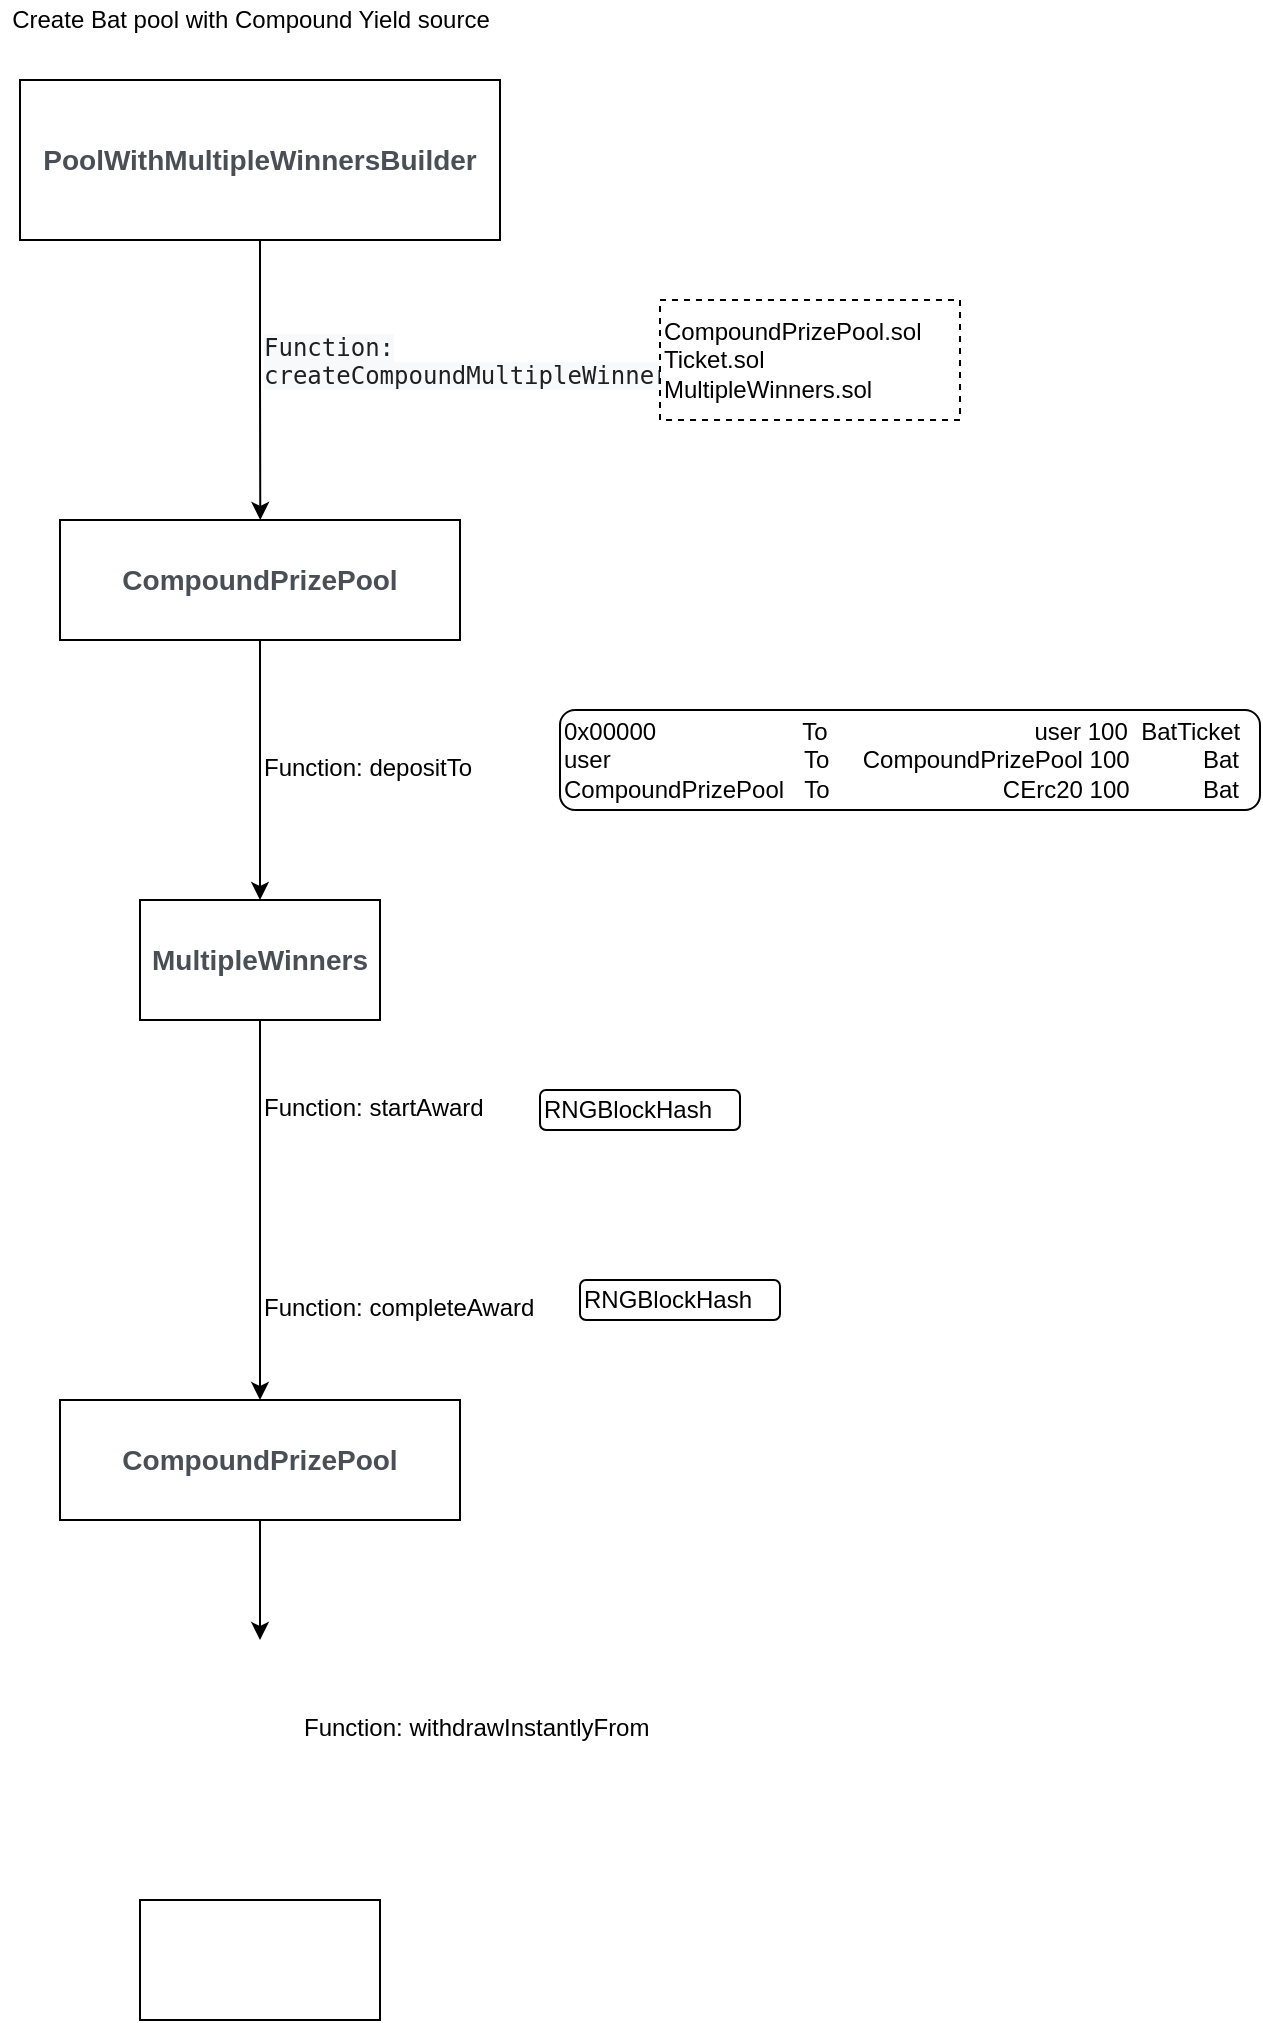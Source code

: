 <mxfile version="14.6.6" type="github">
  <diagram name="Page-1" id="edf60f1a-56cd-e834-aa8a-f176f3a09ee4">
    <mxGraphModel dx="716" dy="400" grid="1" gridSize="10" guides="1" tooltips="1" connect="1" arrows="1" fold="1" page="1" pageScale="1" pageWidth="1100" pageHeight="850" background="#ffffff" math="0" shadow="0">
      <root>
        <mxCell id="0" />
        <mxCell id="1" parent="0" />
        <mxCell id="XolFNrf6K3DmmpxmU2WW-3" style="edgeStyle=orthogonalEdgeStyle;rounded=0;orthogonalLoop=1;jettySize=auto;html=1;exitX=0.5;exitY=1;exitDx=0;exitDy=0;" edge="1" parent="1" source="XolFNrf6K3DmmpxmU2WW-2">
          <mxGeometry relative="1" as="geometry">
            <mxPoint x="300.143" y="280" as="targetPoint" />
          </mxGeometry>
        </mxCell>
        <mxCell id="XolFNrf6K3DmmpxmU2WW-2" value="&lt;span style=&quot;color: rgb(74 , 79 , 85) ; font-family: &amp;#34;helvetica&amp;#34; , &amp;#34;arial&amp;#34; , sans-serif ; font-weight: 700 ; text-align: left ; background-color: rgb(255 , 255 , 255)&quot;&gt;&lt;font style=&quot;font-size: 14px&quot;&gt;PoolWithMultipleWinnersBuilder&lt;/font&gt;&lt;/span&gt;" style="rounded=0;whiteSpace=wrap;html=1;" vertex="1" parent="1">
          <mxGeometry x="180" y="60" width="240" height="80" as="geometry" />
        </mxCell>
        <mxCell id="XolFNrf6K3DmmpxmU2WW-4" value="&lt;span style=&quot;color: rgb(30, 32, 34); font-family: monospace; font-size: small; font-style: normal; font-weight: 400; letter-spacing: normal; text-align: left; text-indent: 0px; text-transform: none; word-spacing: 0px; background-color: rgb(248, 249, 250); display: inline; float: none;&quot;&gt;Function: createCompoundMultipleWinners&lt;/span&gt;" style="text;whiteSpace=wrap;html=1;" vertex="1" parent="1">
          <mxGeometry x="300" y="180" width="130" height="40" as="geometry" />
        </mxCell>
        <mxCell id="XolFNrf6K3DmmpxmU2WW-5" value="CompoundPrizePool.sol&lt;br&gt;Ticket.sol&lt;br&gt;MultipleWinners.sol" style="rounded=0;whiteSpace=wrap;html=1;dashed=1;align=left;" vertex="1" parent="1">
          <mxGeometry x="500" y="170" width="150" height="60" as="geometry" />
        </mxCell>
        <mxCell id="XolFNrf6K3DmmpxmU2WW-7" style="edgeStyle=orthogonalEdgeStyle;rounded=0;orthogonalLoop=1;jettySize=auto;html=1;" edge="1" parent="1" source="XolFNrf6K3DmmpxmU2WW-6">
          <mxGeometry relative="1" as="geometry">
            <mxPoint x="300" y="470" as="targetPoint" />
          </mxGeometry>
        </mxCell>
        <mxCell id="XolFNrf6K3DmmpxmU2WW-6" value="&lt;span style=&quot;color: rgb(74 , 79 , 85) ; font-family: &amp;#34;helvetica&amp;#34; , &amp;#34;arial&amp;#34; , sans-serif ; font-size: 14px ; font-weight: 700 ; text-align: left ; background-color: rgb(255 , 255 , 255)&quot;&gt;CompoundPrizePool&lt;/span&gt;" style="rounded=0;whiteSpace=wrap;html=1;" vertex="1" parent="1">
          <mxGeometry x="200" y="280" width="200" height="60" as="geometry" />
        </mxCell>
        <mxCell id="XolFNrf6K3DmmpxmU2WW-8" value="Function: depositTo" style="text;whiteSpace=wrap;html=1;" vertex="1" parent="1">
          <mxGeometry x="300" y="390" width="130" height="30" as="geometry" />
        </mxCell>
        <mxCell id="XolFNrf6K3DmmpxmU2WW-10" style="edgeStyle=orthogonalEdgeStyle;rounded=0;orthogonalLoop=1;jettySize=auto;html=1;exitX=0.5;exitY=1;exitDx=0;exitDy=0;entryX=0.5;entryY=0;entryDx=0;entryDy=0;" edge="1" parent="1" source="XolFNrf6K3DmmpxmU2WW-9" target="XolFNrf6K3DmmpxmU2WW-13">
          <mxGeometry relative="1" as="geometry">
            <mxPoint x="300.143" y="660" as="targetPoint" />
          </mxGeometry>
        </mxCell>
        <mxCell id="XolFNrf6K3DmmpxmU2WW-9" value="&lt;span style=&quot;color: rgb(74 , 79 , 85) ; font-family: &amp;#34;helvetica&amp;#34; , &amp;#34;arial&amp;#34; , sans-serif ; font-size: 14px ; font-weight: 700 ; text-align: left ; background-color: rgb(255 , 255 , 255)&quot;&gt;MultipleWinners&lt;/span&gt;" style="rounded=0;whiteSpace=wrap;html=1;" vertex="1" parent="1">
          <mxGeometry x="240" y="470" width="120" height="60" as="geometry" />
        </mxCell>
        <mxCell id="XolFNrf6K3DmmpxmU2WW-11" value="Function: startAward" style="text;whiteSpace=wrap;html=1;" vertex="1" parent="1">
          <mxGeometry x="300" y="560" width="140" height="30" as="geometry" />
        </mxCell>
        <mxCell id="XolFNrf6K3DmmpxmU2WW-12" value="Function: completeAward" style="text;whiteSpace=wrap;html=1;" vertex="1" parent="1">
          <mxGeometry x="300" y="660" width="160" height="30" as="geometry" />
        </mxCell>
        <mxCell id="XolFNrf6K3DmmpxmU2WW-14" style="edgeStyle=orthogonalEdgeStyle;rounded=0;orthogonalLoop=1;jettySize=auto;html=1;" edge="1" parent="1" source="XolFNrf6K3DmmpxmU2WW-13">
          <mxGeometry relative="1" as="geometry">
            <mxPoint x="300" y="840" as="targetPoint" />
            <Array as="points">
              <mxPoint x="300" y="820" />
              <mxPoint x="300" y="820" />
            </Array>
          </mxGeometry>
        </mxCell>
        <mxCell id="XolFNrf6K3DmmpxmU2WW-13" value="&lt;span style=&quot;color: rgb(74 , 79 , 85) ; font-family: &amp;#34;helvetica&amp;#34; , &amp;#34;arial&amp;#34; , sans-serif ; font-size: 14px ; font-weight: 700 ; text-align: left ; background-color: rgb(255 , 255 , 255)&quot;&gt;CompoundPrizePool&lt;/span&gt;" style="rounded=0;whiteSpace=wrap;html=1;" vertex="1" parent="1">
          <mxGeometry x="200" y="720" width="200" height="60" as="geometry" />
        </mxCell>
        <mxCell id="XolFNrf6K3DmmpxmU2WW-16" value="Function: withdrawInstantlyFrom" style="text;whiteSpace=wrap;html=1;" vertex="1" parent="1">
          <mxGeometry x="320" y="870" width="200" height="30" as="geometry" />
        </mxCell>
        <mxCell id="XolFNrf6K3DmmpxmU2WW-17" value="" style="rounded=0;whiteSpace=wrap;html=1;" vertex="1" parent="1">
          <mxGeometry x="240" y="970" width="120" height="60" as="geometry" />
        </mxCell>
        <mxCell id="XolFNrf6K3DmmpxmU2WW-20" value="0x00000&amp;nbsp; &amp;nbsp; &amp;nbsp; &amp;nbsp; &amp;nbsp; &amp;nbsp; &amp;nbsp; &amp;nbsp; &amp;nbsp; &amp;nbsp; &amp;nbsp; To&amp;nbsp; &amp;nbsp; &amp;nbsp; &amp;nbsp; &amp;nbsp; &amp;nbsp; &amp;nbsp; &amp;nbsp; &amp;nbsp; &amp;nbsp; &amp;nbsp; &amp;nbsp; &amp;nbsp; &amp;nbsp; &amp;nbsp; &amp;nbsp;user 100&amp;nbsp; BatTicket&lt;br&gt;user&amp;nbsp; &amp;nbsp; &amp;nbsp; &amp;nbsp; &amp;nbsp; &amp;nbsp; &amp;nbsp; &amp;nbsp; &amp;nbsp; &amp;nbsp; &amp;nbsp; &amp;nbsp; &amp;nbsp; &amp;nbsp; &amp;nbsp;To&amp;nbsp; &amp;nbsp; &amp;nbsp;&lt;span&gt;CompoundPrizePool 100&amp;nbsp; &amp;nbsp; &amp;nbsp; &amp;nbsp; &amp;nbsp; &amp;nbsp;Bat&lt;br&gt;&lt;/span&gt;&lt;span&gt;CompoundPrizePool&amp;nbsp; &amp;nbsp;To&amp;nbsp; &amp;nbsp; &amp;nbsp; &amp;nbsp; &amp;nbsp; &amp;nbsp; &amp;nbsp; &amp;nbsp; &amp;nbsp; &amp;nbsp; &amp;nbsp; &amp;nbsp; &amp;nbsp; CErc20 100&amp;nbsp; &amp;nbsp; &amp;nbsp; &amp;nbsp; &amp;nbsp; &amp;nbsp;Bat&lt;/span&gt;" style="text;html=1;align=left;verticalAlign=middle;resizable=0;points=[];autosize=1;strokeColor=#000000;rounded=1;" vertex="1" parent="1">
          <mxGeometry x="450" y="375" width="350" height="50" as="geometry" />
        </mxCell>
        <mxCell id="XolFNrf6K3DmmpxmU2WW-23" value="Create Bat pool with Compound Yield source" style="text;html=1;align=center;verticalAlign=middle;resizable=0;points=[];autosize=1;strokeColor=none;" vertex="1" parent="1">
          <mxGeometry x="170" y="20" width="250" height="20" as="geometry" />
        </mxCell>
        <mxCell id="XolFNrf6K3DmmpxmU2WW-24" value="RNGBlockHash" style="text;html=1;align=left;verticalAlign=middle;resizable=0;points=[];autosize=1;strokeColor=#000000;rounded=1;" vertex="1" parent="1">
          <mxGeometry x="440" y="565" width="100" height="20" as="geometry" />
        </mxCell>
        <mxCell id="XolFNrf6K3DmmpxmU2WW-25" value="RNGBlockHash" style="text;html=1;align=left;verticalAlign=middle;resizable=0;points=[];autosize=1;strokeColor=#000000;rounded=1;" vertex="1" parent="1">
          <mxGeometry x="460" y="660" width="100" height="20" as="geometry" />
        </mxCell>
      </root>
    </mxGraphModel>
  </diagram>
</mxfile>
